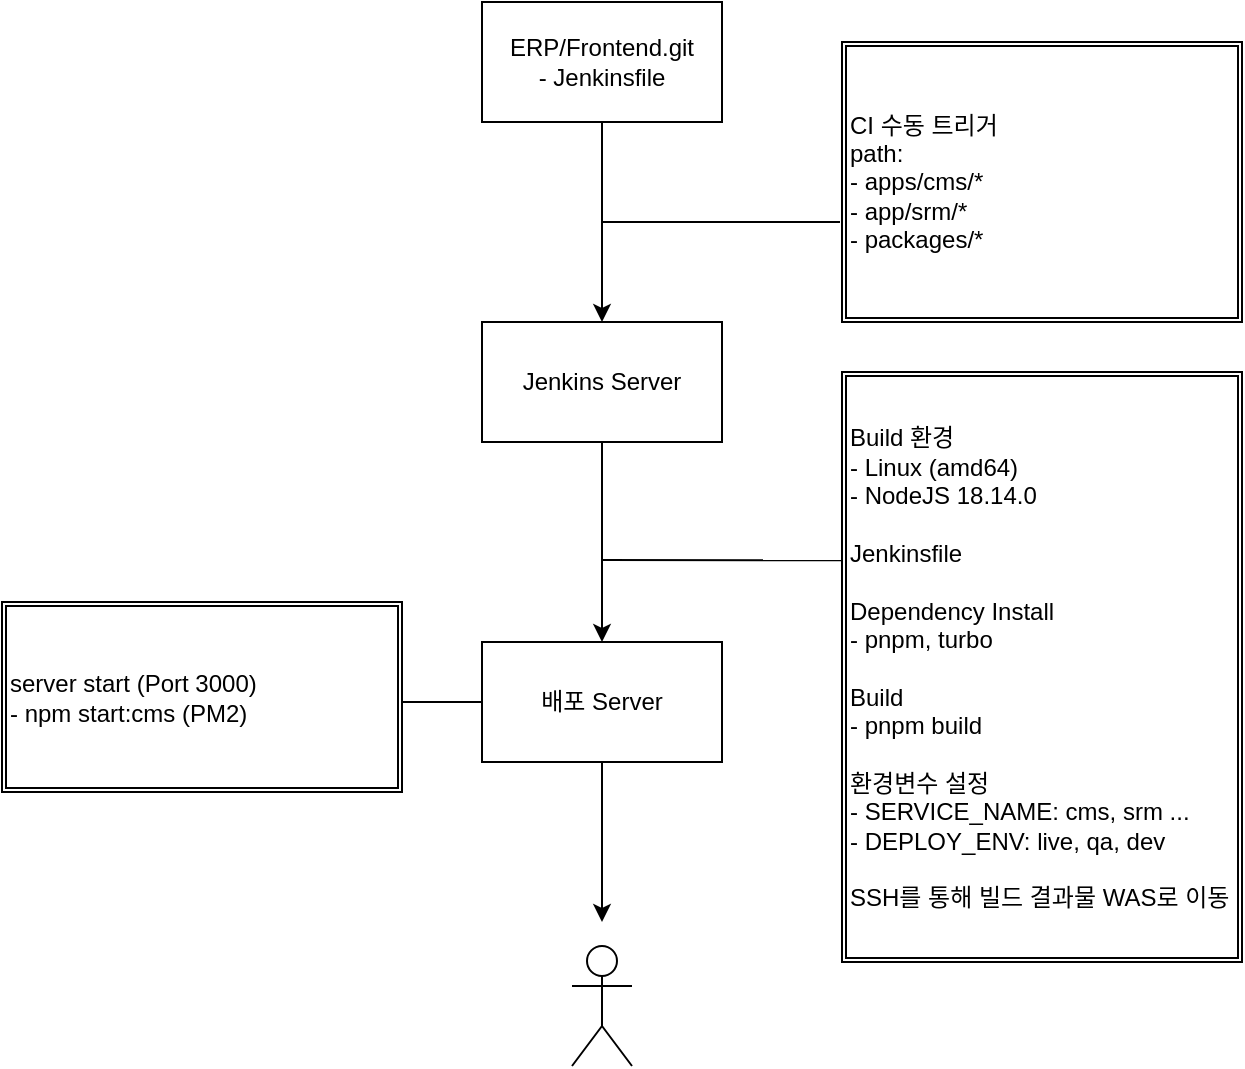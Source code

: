 <mxfile version="21.3.0" type="github">
  <diagram name="페이지-1" id="rulnj-KbUzy-cfcLN-6n">
    <mxGraphModel dx="1434" dy="771" grid="1" gridSize="10" guides="1" tooltips="1" connect="1" arrows="1" fold="1" page="1" pageScale="1" pageWidth="827" pageHeight="1169" math="0" shadow="0">
      <root>
        <mxCell id="0" />
        <mxCell id="1" parent="0" />
        <mxCell id="VZpOS-5xHHwN31Gzm8ZU-2" value="ERP/Frontend.git&lt;br&gt;- Jenkinsfile" style="rounded=0;whiteSpace=wrap;html=1;" parent="1" vertex="1">
          <mxGeometry x="360" y="40" width="120" height="60" as="geometry" />
        </mxCell>
        <mxCell id="VZpOS-5xHHwN31Gzm8ZU-3" value="" style="endArrow=classic;html=1;rounded=0;exitX=0.5;exitY=1;exitDx=0;exitDy=0;" parent="1" source="VZpOS-5xHHwN31Gzm8ZU-2" edge="1">
          <mxGeometry width="50" height="50" relative="1" as="geometry">
            <mxPoint x="400" y="120" as="sourcePoint" />
            <mxPoint x="420" y="200" as="targetPoint" />
          </mxGeometry>
        </mxCell>
        <mxCell id="VZpOS-5xHHwN31Gzm8ZU-4" value="CI 수동 트리거&lt;br&gt;path:&amp;nbsp;&lt;br&gt;- apps/cms/*&lt;br&gt;- app/srm/*&lt;br&gt;- packages/*" style="shape=ext;double=1;rounded=0;whiteSpace=wrap;html=1;align=left;" parent="1" vertex="1">
          <mxGeometry x="540" y="60" width="200" height="140" as="geometry" />
        </mxCell>
        <mxCell id="VZpOS-5xHHwN31Gzm8ZU-6" value="Jenkins Server" style="rounded=0;whiteSpace=wrap;html=1;" parent="1" vertex="1">
          <mxGeometry x="360" y="200" width="120" height="60" as="geometry" />
        </mxCell>
        <mxCell id="VZpOS-5xHHwN31Gzm8ZU-7" value="" style="endArrow=none;html=1;rounded=0;entryX=-0.005;entryY=0.643;entryDx=0;entryDy=0;entryPerimeter=0;" parent="1" target="VZpOS-5xHHwN31Gzm8ZU-4" edge="1">
          <mxGeometry width="50" height="50" relative="1" as="geometry">
            <mxPoint x="420" y="150" as="sourcePoint" />
            <mxPoint x="540" y="150" as="targetPoint" />
          </mxGeometry>
        </mxCell>
        <mxCell id="VZpOS-5xHHwN31Gzm8ZU-8" value="" style="endArrow=classic;html=1;rounded=0;exitX=0.5;exitY=1;exitDx=0;exitDy=0;" parent="1" source="VZpOS-5xHHwN31Gzm8ZU-6" edge="1">
          <mxGeometry width="50" height="50" relative="1" as="geometry">
            <mxPoint x="390" y="370" as="sourcePoint" />
            <mxPoint x="420" y="360" as="targetPoint" />
          </mxGeometry>
        </mxCell>
        <mxCell id="VZpOS-5xHHwN31Gzm8ZU-9" value="Build 환경&lt;br&gt;- Linux (amd64) &lt;br&gt;- NodeJS 18.14.0&lt;br&gt;&lt;br&gt;Jenkinsfile&lt;br&gt;&lt;br&gt;Dependency Install&lt;br&gt;- pnpm, turbo&lt;br&gt;&lt;br&gt;Build&lt;br&gt;- pnpm build&lt;br&gt;&lt;br&gt;환경변수 설정&lt;br&gt;- SERVICE_NAME: cms, srm ...&lt;br&gt;- DEPLOY_ENV: live, qa, dev&lt;br&gt;&lt;br&gt;SSH를 통해 빌드 결과물 WAS로 이동" style="shape=ext;double=1;rounded=0;whiteSpace=wrap;html=1;align=left;" parent="1" vertex="1">
          <mxGeometry x="540" y="225" width="200" height="295" as="geometry" />
        </mxCell>
        <mxCell id="VZpOS-5xHHwN31Gzm8ZU-10" value="" style="endArrow=none;html=1;rounded=0;entryX=0;entryY=0.319;entryDx=0;entryDy=0;entryPerimeter=0;" parent="1" target="VZpOS-5xHHwN31Gzm8ZU-9" edge="1">
          <mxGeometry width="50" height="50" relative="1" as="geometry">
            <mxPoint x="420" y="319" as="sourcePoint" />
            <mxPoint x="510" y="270" as="targetPoint" />
          </mxGeometry>
        </mxCell>
        <mxCell id="VZpOS-5xHHwN31Gzm8ZU-12" value="배포 Server" style="rounded=0;whiteSpace=wrap;html=1;" parent="1" vertex="1">
          <mxGeometry x="360" y="360" width="120" height="60" as="geometry" />
        </mxCell>
        <mxCell id="VZpOS-5xHHwN31Gzm8ZU-13" value="" style="endArrow=classic;html=1;rounded=0;" parent="1" edge="1">
          <mxGeometry width="50" height="50" relative="1" as="geometry">
            <mxPoint x="420" y="420" as="sourcePoint" />
            <mxPoint x="420" y="500" as="targetPoint" />
          </mxGeometry>
        </mxCell>
        <mxCell id="VZpOS-5xHHwN31Gzm8ZU-15" value="" style="shape=umlActor;verticalLabelPosition=bottom;verticalAlign=top;html=1;outlineConnect=0;" parent="1" vertex="1">
          <mxGeometry x="405" y="512" width="30" height="60" as="geometry" />
        </mxCell>
        <mxCell id="VZpOS-5xHHwN31Gzm8ZU-16" value="" style="endArrow=none;html=1;rounded=0;" parent="1" edge="1">
          <mxGeometry width="50" height="50" relative="1" as="geometry">
            <mxPoint x="320" y="390" as="sourcePoint" />
            <mxPoint x="360" y="390" as="targetPoint" />
          </mxGeometry>
        </mxCell>
        <mxCell id="VZpOS-5xHHwN31Gzm8ZU-17" value="server start (Port 3000)&amp;nbsp;&lt;br&gt;- npm start:cms (PM2)" style="shape=ext;double=1;rounded=0;whiteSpace=wrap;html=1;align=left;" parent="1" vertex="1">
          <mxGeometry x="120" y="340" width="200" height="95" as="geometry" />
        </mxCell>
      </root>
    </mxGraphModel>
  </diagram>
</mxfile>
